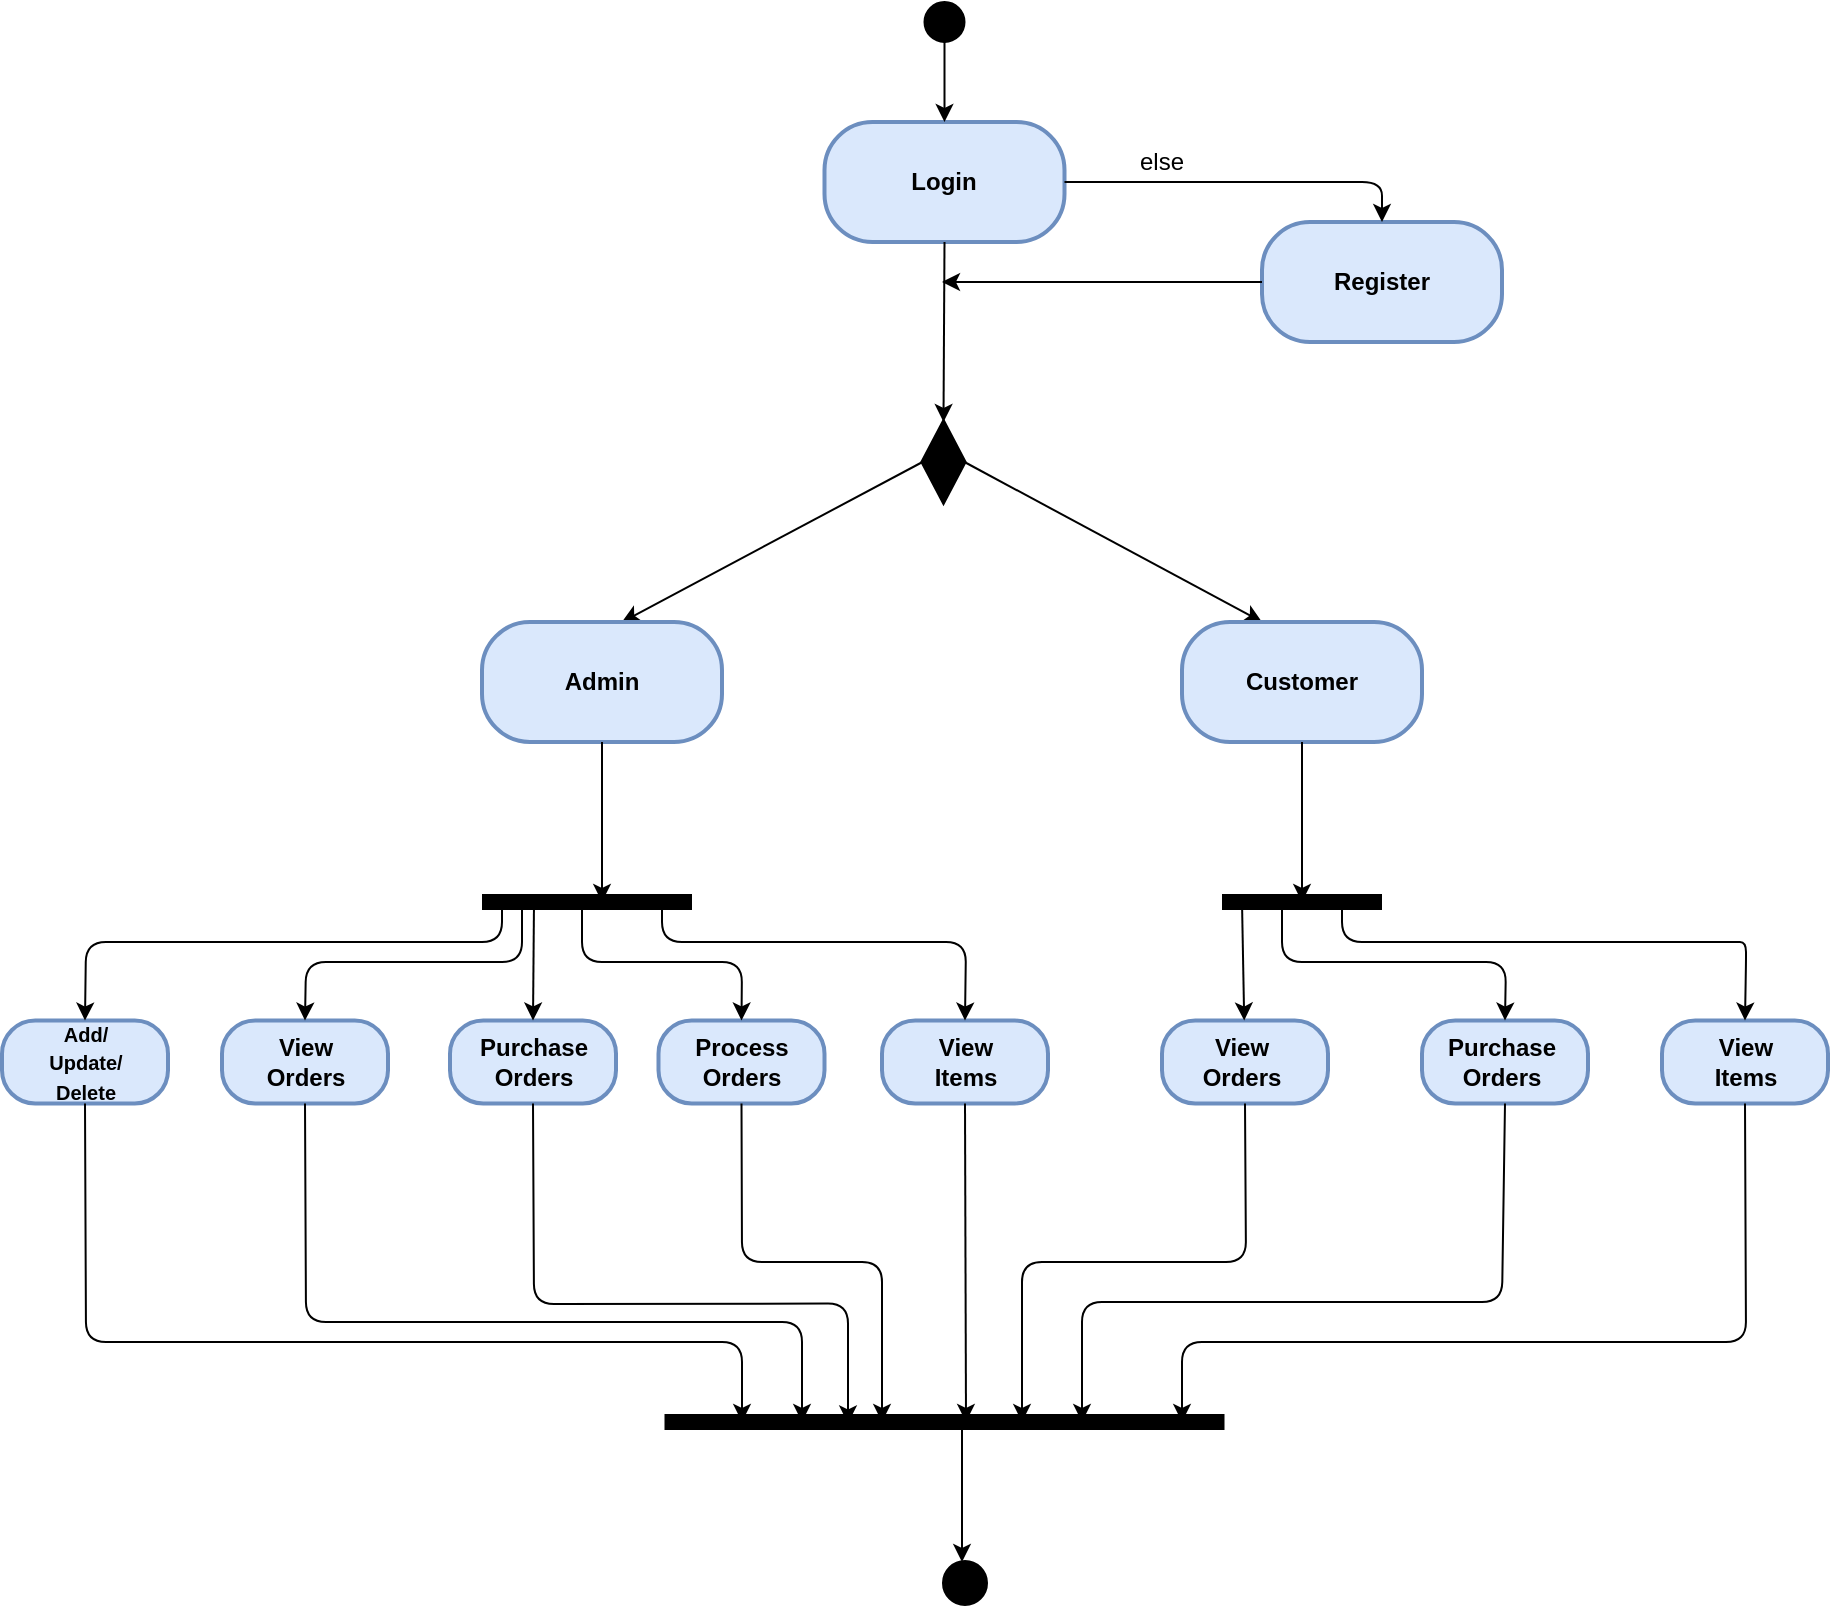 <mxfile version="13.9.9" type="device"><diagram id="vWCzTp0qpPvHWDO7hN1X" name="Page-1"><mxGraphModel dx="1888" dy="599" grid="1" gridSize="10" guides="1" tooltips="1" connect="1" arrows="1" fold="1" page="1" pageScale="1" pageWidth="850" pageHeight="1100" math="0" shadow="0"><root><mxCell id="0"/><mxCell id="1" parent="0"/><mxCell id="RABTp3e9cctp5eaPAsOK-1" value="" style="ellipse;whiteSpace=wrap;html=1;aspect=fixed;fillColor=#000000;" vertex="1" parent="1"><mxGeometry x="351.25" y="90" width="20" height="20" as="geometry"/></mxCell><mxCell id="RABTp3e9cctp5eaPAsOK-2" value="" style="rounded=1;whiteSpace=wrap;html=1;arcSize=40;fillColor=#dae8fc;strokeWidth=2;strokeColor=#6c8ebf;" vertex="1" parent="1"><mxGeometry x="301.25" y="150" width="120" height="60" as="geometry"/></mxCell><mxCell id="RABTp3e9cctp5eaPAsOK-3" value="" style="endArrow=classic;html=1;exitX=0.5;exitY=1;exitDx=0;exitDy=0;entryX=0.5;entryY=0;entryDx=0;entryDy=0;" edge="1" parent="1" source="RABTp3e9cctp5eaPAsOK-1" target="RABTp3e9cctp5eaPAsOK-2"><mxGeometry width="50" height="50" relative="1" as="geometry"><mxPoint x="630" y="240" as="sourcePoint"/><mxPoint x="680" y="190" as="targetPoint"/></mxGeometry></mxCell><mxCell id="RABTp3e9cctp5eaPAsOK-4" value="" style="endArrow=classic;html=1;exitX=0.5;exitY=1;exitDx=0;exitDy=0;entryX=0.5;entryY=0;entryDx=0;entryDy=0;" edge="1" parent="1" source="RABTp3e9cctp5eaPAsOK-2" target="RABTp3e9cctp5eaPAsOK-25"><mxGeometry width="50" height="50" relative="1" as="geometry"><mxPoint x="400" y="340" as="sourcePoint"/><mxPoint x="361.25" y="240" as="targetPoint"/></mxGeometry></mxCell><mxCell id="RABTp3e9cctp5eaPAsOK-6" value="" style="rounded=1;whiteSpace=wrap;html=1;arcSize=40;fillColor=#dae8fc;strokeWidth=2;strokeColor=#6c8ebf;" vertex="1" parent="1"><mxGeometry x="520" y="200" width="120" height="60" as="geometry"/></mxCell><mxCell id="RABTp3e9cctp5eaPAsOK-7" value="" style="endArrow=classic;html=1;exitX=1;exitY=0.5;exitDx=0;exitDy=0;entryX=0.5;entryY=0;entryDx=0;entryDy=0;" edge="1" parent="1" source="RABTp3e9cctp5eaPAsOK-2" target="RABTp3e9cctp5eaPAsOK-6"><mxGeometry width="50" height="50" relative="1" as="geometry"><mxPoint x="520" y="220" as="sourcePoint"/><mxPoint x="570" y="170" as="targetPoint"/><Array as="points"><mxPoint x="580" y="180"/></Array></mxGeometry></mxCell><mxCell id="RABTp3e9cctp5eaPAsOK-20" value="" style="endArrow=classic;html=1;exitX=0;exitY=0.5;exitDx=0;exitDy=0;" edge="1" parent="1" source="RABTp3e9cctp5eaPAsOK-6"><mxGeometry width="50" height="50" relative="1" as="geometry"><mxPoint x="710" y="290" as="sourcePoint"/><mxPoint x="360" y="230" as="targetPoint"/></mxGeometry></mxCell><mxCell id="RABTp3e9cctp5eaPAsOK-21" value="&lt;b&gt;Login&lt;/b&gt;" style="text;html=1;strokeColor=none;fillColor=none;align=center;verticalAlign=middle;whiteSpace=wrap;rounded=0;" vertex="1" parent="1"><mxGeometry x="341" y="170" width="40" height="20" as="geometry"/></mxCell><mxCell id="RABTp3e9cctp5eaPAsOK-22" value="else" style="text;html=1;strokeColor=none;fillColor=none;align=center;verticalAlign=middle;whiteSpace=wrap;rounded=0;" vertex="1" parent="1"><mxGeometry x="450" y="160" width="40" height="20" as="geometry"/></mxCell><mxCell id="RABTp3e9cctp5eaPAsOK-23" value="&lt;b&gt;Register&lt;/b&gt;" style="text;html=1;strokeColor=none;fillColor=none;align=center;verticalAlign=middle;whiteSpace=wrap;rounded=0;" vertex="1" parent="1"><mxGeometry x="560" y="220" width="40" height="20" as="geometry"/></mxCell><mxCell id="RABTp3e9cctp5eaPAsOK-25" value="" style="rhombus;whiteSpace=wrap;html=1;strokeWidth=2;fillColor=#000000;" vertex="1" parent="1"><mxGeometry x="350.25" y="300" width="21" height="40" as="geometry"/></mxCell><mxCell id="RABTp3e9cctp5eaPAsOK-27" value="" style="endArrow=classic;html=1;exitX=0;exitY=0.5;exitDx=0;exitDy=0;" edge="1" parent="1" source="RABTp3e9cctp5eaPAsOK-25"><mxGeometry width="50" height="50" relative="1" as="geometry"><mxPoint x="190" y="420" as="sourcePoint"/><mxPoint x="200" y="400" as="targetPoint"/></mxGeometry></mxCell><mxCell id="RABTp3e9cctp5eaPAsOK-28" value="" style="endArrow=classic;html=1;exitX=1;exitY=0.5;exitDx=0;exitDy=0;" edge="1" parent="1" source="RABTp3e9cctp5eaPAsOK-25"><mxGeometry width="50" height="50" relative="1" as="geometry"><mxPoint x="480" y="470" as="sourcePoint"/><mxPoint x="520" y="400" as="targetPoint"/></mxGeometry></mxCell><mxCell id="RABTp3e9cctp5eaPAsOK-29" value="" style="rounded=1;whiteSpace=wrap;html=1;arcSize=40;fillColor=#dae8fc;strokeWidth=2;strokeColor=#6c8ebf;fontStyle=1" vertex="1" parent="1"><mxGeometry x="130" y="400" width="120" height="60" as="geometry"/></mxCell><mxCell id="RABTp3e9cctp5eaPAsOK-31" value="" style="rounded=1;whiteSpace=wrap;html=1;arcSize=40;fillColor=#dae8fc;strokeWidth=2;strokeColor=#6c8ebf;fontStyle=1" vertex="1" parent="1"><mxGeometry x="480" y="400" width="120" height="60" as="geometry"/></mxCell><mxCell id="RABTp3e9cctp5eaPAsOK-35" value="&lt;b&gt;Admin&lt;/b&gt;" style="text;html=1;strokeColor=none;fillColor=none;align=center;verticalAlign=middle;whiteSpace=wrap;rounded=0;" vertex="1" parent="1"><mxGeometry x="170" y="420" width="40" height="20" as="geometry"/></mxCell><mxCell id="RABTp3e9cctp5eaPAsOK-36" value="&lt;b&gt;Customer&lt;/b&gt;" style="text;html=1;strokeColor=none;fillColor=none;align=center;verticalAlign=middle;whiteSpace=wrap;rounded=0;" vertex="1" parent="1"><mxGeometry x="520" y="420" width="40" height="20" as="geometry"/></mxCell><mxCell id="RABTp3e9cctp5eaPAsOK-37" value="" style="rounded=1;whiteSpace=wrap;html=1;arcSize=40;fillColor=#dae8fc;strokeWidth=2;strokeColor=#6c8ebf;fontStyle=1" vertex="1" parent="1"><mxGeometry x="-110" y="599.25" width="83" height="41.5" as="geometry"/></mxCell><mxCell id="RABTp3e9cctp5eaPAsOK-40" value="" style="endArrow=classic;html=1;exitX=0.5;exitY=1;exitDx=0;exitDy=0;" edge="1" parent="1" source="RABTp3e9cctp5eaPAsOK-29"><mxGeometry width="50" height="50" relative="1" as="geometry"><mxPoint x="300" y="550" as="sourcePoint"/><mxPoint x="190" y="540" as="targetPoint"/></mxGeometry></mxCell><mxCell id="RABTp3e9cctp5eaPAsOK-41" value="" style="endArrow=none;html=1;strokeWidth=8;" edge="1" parent="1"><mxGeometry width="50" height="50" relative="1" as="geometry"><mxPoint x="130" y="540" as="sourcePoint"/><mxPoint x="235" y="540" as="targetPoint"/></mxGeometry></mxCell><mxCell id="RABTp3e9cctp5eaPAsOK-42" value="" style="rounded=1;whiteSpace=wrap;html=1;arcSize=40;fillColor=#dae8fc;strokeWidth=2;strokeColor=#6c8ebf;fontStyle=1" vertex="1" parent="1"><mxGeometry y="599.25" width="83" height="41.5" as="geometry"/></mxCell><mxCell id="RABTp3e9cctp5eaPAsOK-43" value="" style="rounded=1;whiteSpace=wrap;html=1;arcSize=40;fillColor=#dae8fc;strokeWidth=2;strokeColor=#6c8ebf;fontStyle=1" vertex="1" parent="1"><mxGeometry x="114" y="599.25" width="83" height="41.5" as="geometry"/></mxCell><mxCell id="RABTp3e9cctp5eaPAsOK-44" value="" style="rounded=1;whiteSpace=wrap;html=1;arcSize=40;fillColor=#dae8fc;strokeWidth=2;strokeColor=#6c8ebf;fontStyle=1" vertex="1" parent="1"><mxGeometry x="218.25" y="599.25" width="83" height="41.5" as="geometry"/></mxCell><mxCell id="RABTp3e9cctp5eaPAsOK-45" value="" style="rounded=1;whiteSpace=wrap;html=1;arcSize=40;fillColor=#dae8fc;strokeWidth=2;strokeColor=#6c8ebf;fontStyle=1" vertex="1" parent="1"><mxGeometry x="330" y="599.25" width="83" height="41.5" as="geometry"/></mxCell><mxCell id="RABTp3e9cctp5eaPAsOK-46" value="" style="endArrow=classic;html=1;strokeWidth=1;entryX=0.5;entryY=0;entryDx=0;entryDy=0;" edge="1" parent="1" target="RABTp3e9cctp5eaPAsOK-37"><mxGeometry width="50" height="50" relative="1" as="geometry"><mxPoint x="140" y="540" as="sourcePoint"/><mxPoint x="30" y="550" as="targetPoint"/><Array as="points"><mxPoint x="140" y="560"/><mxPoint x="-68" y="560"/></Array></mxGeometry></mxCell><mxCell id="RABTp3e9cctp5eaPAsOK-47" value="" style="endArrow=classic;html=1;strokeWidth=1;entryX=0.5;entryY=0;entryDx=0;entryDy=0;" edge="1" parent="1" target="RABTp3e9cctp5eaPAsOK-42"><mxGeometry width="50" height="50" relative="1" as="geometry"><mxPoint x="150" y="540" as="sourcePoint"/><mxPoint x="200" y="610" as="targetPoint"/><Array as="points"><mxPoint x="150" y="570"/><mxPoint x="42" y="570"/></Array></mxGeometry></mxCell><mxCell id="RABTp3e9cctp5eaPAsOK-48" value="" style="endArrow=classic;html=1;strokeWidth=1;entryX=0.5;entryY=0;entryDx=0;entryDy=0;" edge="1" parent="1" target="RABTp3e9cctp5eaPAsOK-43"><mxGeometry width="50" height="50" relative="1" as="geometry"><mxPoint x="156" y="540" as="sourcePoint"/><mxPoint x="153" y="599" as="targetPoint"/></mxGeometry></mxCell><mxCell id="RABTp3e9cctp5eaPAsOK-49" value="" style="endArrow=classic;html=1;strokeWidth=1;entryX=0.5;entryY=0;entryDx=0;entryDy=0;" edge="1" parent="1" target="RABTp3e9cctp5eaPAsOK-45"><mxGeometry width="50" height="50" relative="1" as="geometry"><mxPoint x="220" y="540" as="sourcePoint"/><mxPoint x="250" y="730" as="targetPoint"/><Array as="points"><mxPoint x="220" y="560"/><mxPoint x="372" y="560"/></Array></mxGeometry></mxCell><mxCell id="RABTp3e9cctp5eaPAsOK-50" value="" style="endArrow=classic;html=1;strokeWidth=1;entryX=0.5;entryY=0;entryDx=0;entryDy=0;" edge="1" parent="1" target="RABTp3e9cctp5eaPAsOK-44"><mxGeometry width="50" height="50" relative="1" as="geometry"><mxPoint x="180" y="540" as="sourcePoint"/><mxPoint x="280" y="730" as="targetPoint"/><Array as="points"><mxPoint x="180" y="570"/><mxPoint x="260" y="570"/></Array></mxGeometry></mxCell><mxCell id="RABTp3e9cctp5eaPAsOK-51" value="" style="rounded=1;whiteSpace=wrap;html=1;arcSize=40;fillColor=#dae8fc;strokeWidth=2;strokeColor=#6c8ebf;fontStyle=1" vertex="1" parent="1"><mxGeometry x="470" y="599.25" width="83" height="41.5" as="geometry"/></mxCell><mxCell id="RABTp3e9cctp5eaPAsOK-52" value="" style="rounded=1;whiteSpace=wrap;html=1;arcSize=40;fillColor=#dae8fc;strokeWidth=2;strokeColor=#6c8ebf;fontStyle=1" vertex="1" parent="1"><mxGeometry x="600" y="599.25" width="83" height="41.5" as="geometry"/></mxCell><mxCell id="RABTp3e9cctp5eaPAsOK-53" value="" style="rounded=1;whiteSpace=wrap;html=1;arcSize=40;fillColor=#dae8fc;strokeWidth=2;strokeColor=#6c8ebf;fontStyle=1" vertex="1" parent="1"><mxGeometry x="720" y="599.25" width="83" height="41.5" as="geometry"/></mxCell><mxCell id="RABTp3e9cctp5eaPAsOK-54" value="" style="endArrow=none;html=1;strokeWidth=8;" edge="1" parent="1"><mxGeometry width="50" height="50" relative="1" as="geometry"><mxPoint x="500" y="540" as="sourcePoint"/><mxPoint x="580" y="540" as="targetPoint"/></mxGeometry></mxCell><mxCell id="RABTp3e9cctp5eaPAsOK-55" value="" style="endArrow=classic;html=1;strokeWidth=1;exitX=0.5;exitY=1;exitDx=0;exitDy=0;" edge="1" parent="1" source="RABTp3e9cctp5eaPAsOK-31"><mxGeometry width="50" height="50" relative="1" as="geometry"><mxPoint x="640" y="520" as="sourcePoint"/><mxPoint x="540" y="540" as="targetPoint"/></mxGeometry></mxCell><mxCell id="RABTp3e9cctp5eaPAsOK-56" value="" style="endArrow=classic;html=1;strokeWidth=1;" edge="1" parent="1" target="RABTp3e9cctp5eaPAsOK-51"><mxGeometry width="50" height="50" relative="1" as="geometry"><mxPoint x="510" y="540" as="sourcePoint"/><mxPoint x="660" y="520" as="targetPoint"/></mxGeometry></mxCell><mxCell id="RABTp3e9cctp5eaPAsOK-57" value="" style="endArrow=classic;html=1;strokeWidth=1;entryX=0.5;entryY=0;entryDx=0;entryDy=0;" edge="1" parent="1" target="RABTp3e9cctp5eaPAsOK-52"><mxGeometry width="50" height="50" relative="1" as="geometry"><mxPoint x="530" y="540" as="sourcePoint"/><mxPoint x="640" y="740" as="targetPoint"/><Array as="points"><mxPoint x="530" y="570"/><mxPoint x="642" y="570"/></Array></mxGeometry></mxCell><mxCell id="RABTp3e9cctp5eaPAsOK-58" value="" style="endArrow=classic;html=1;strokeWidth=1;entryX=0.5;entryY=0;entryDx=0;entryDy=0;" edge="1" parent="1" target="RABTp3e9cctp5eaPAsOK-53"><mxGeometry width="50" height="50" relative="1" as="geometry"><mxPoint x="560" y="540" as="sourcePoint"/><mxPoint x="760" y="550" as="targetPoint"/><Array as="points"><mxPoint x="560" y="560"/><mxPoint x="750" y="560"/><mxPoint x="762" y="560"/><mxPoint x="762" y="570"/></Array></mxGeometry></mxCell><mxCell id="RABTp3e9cctp5eaPAsOK-59" value="&lt;b style=&quot;font-size: 10px&quot;&gt;Add/&lt;br&gt;Update/&lt;br&gt;Delete&lt;/b&gt;" style="text;html=1;strokeColor=none;fillColor=none;align=center;verticalAlign=middle;whiteSpace=wrap;rounded=0;" vertex="1" parent="1"><mxGeometry x="-88" y="610" width="40" height="20" as="geometry"/></mxCell><mxCell id="RABTp3e9cctp5eaPAsOK-60" value="&lt;b&gt;View Orders&lt;/b&gt;" style="text;html=1;strokeColor=none;fillColor=none;align=center;verticalAlign=middle;whiteSpace=wrap;rounded=0;" vertex="1" parent="1"><mxGeometry x="22" y="610" width="40" height="20" as="geometry"/></mxCell><mxCell id="RABTp3e9cctp5eaPAsOK-61" value="&lt;b&gt;Purchase Orders&lt;/b&gt;" style="text;html=1;strokeColor=none;fillColor=none;align=center;verticalAlign=middle;whiteSpace=wrap;rounded=0;" vertex="1" parent="1"><mxGeometry x="135.5" y="610" width="40" height="20" as="geometry"/></mxCell><mxCell id="RABTp3e9cctp5eaPAsOK-62" value="&lt;b&gt;Process Orders&lt;/b&gt;" style="text;html=1;strokeColor=none;fillColor=none;align=center;verticalAlign=middle;whiteSpace=wrap;rounded=0;" vertex="1" parent="1"><mxGeometry x="239.75" y="610" width="40" height="20" as="geometry"/></mxCell><mxCell id="RABTp3e9cctp5eaPAsOK-63" value="&lt;b&gt;View Items&lt;/b&gt;" style="text;html=1;strokeColor=none;fillColor=none;align=center;verticalAlign=middle;whiteSpace=wrap;rounded=0;" vertex="1" parent="1"><mxGeometry x="351.5" y="610" width="40" height="20" as="geometry"/></mxCell><mxCell id="RABTp3e9cctp5eaPAsOK-64" value="&lt;b&gt;View Orders&lt;/b&gt;" style="text;html=1;strokeColor=none;fillColor=none;align=center;verticalAlign=middle;whiteSpace=wrap;rounded=0;" vertex="1" parent="1"><mxGeometry x="490" y="610" width="40" height="20" as="geometry"/></mxCell><mxCell id="RABTp3e9cctp5eaPAsOK-65" value="&lt;b&gt;Purchase Orders&lt;/b&gt;" style="text;html=1;strokeColor=none;fillColor=none;align=center;verticalAlign=middle;whiteSpace=wrap;rounded=0;" vertex="1" parent="1"><mxGeometry x="620" y="610" width="40" height="20" as="geometry"/></mxCell><mxCell id="RABTp3e9cctp5eaPAsOK-66" value="&lt;b&gt;View Items&lt;/b&gt;" style="text;html=1;strokeColor=none;fillColor=none;align=center;verticalAlign=middle;whiteSpace=wrap;rounded=0;" vertex="1" parent="1"><mxGeometry x="741.5" y="610" width="40" height="20" as="geometry"/></mxCell><mxCell id="RABTp3e9cctp5eaPAsOK-67" value="" style="endArrow=none;html=1;strokeWidth=8;" edge="1" parent="1"><mxGeometry width="50" height="50" relative="1" as="geometry"><mxPoint x="221.25" y="800" as="sourcePoint"/><mxPoint x="501.25" y="800" as="targetPoint"/></mxGeometry></mxCell><mxCell id="RABTp3e9cctp5eaPAsOK-68" value="" style="endArrow=classic;html=1;strokeWidth=1;exitX=0.5;exitY=1;exitDx=0;exitDy=0;" edge="1" parent="1" source="RABTp3e9cctp5eaPAsOK-37"><mxGeometry width="50" height="50" relative="1" as="geometry"><mxPoint x="250" y="760" as="sourcePoint"/><mxPoint x="260" y="800" as="targetPoint"/><Array as="points"><mxPoint x="-68" y="760"/><mxPoint x="260" y="760"/></Array></mxGeometry></mxCell><mxCell id="RABTp3e9cctp5eaPAsOK-69" value="" style="endArrow=classic;html=1;strokeWidth=1;exitX=0.5;exitY=1;exitDx=0;exitDy=0;" edge="1" parent="1" source="RABTp3e9cctp5eaPAsOK-42"><mxGeometry width="50" height="50" relative="1" as="geometry"><mxPoint x="180" y="750" as="sourcePoint"/><mxPoint x="290" y="800" as="targetPoint"/><Array as="points"><mxPoint x="42" y="750"/><mxPoint x="290" y="750"/></Array></mxGeometry></mxCell><mxCell id="RABTp3e9cctp5eaPAsOK-70" value="" style="endArrow=classic;html=1;strokeWidth=1;exitX=0.5;exitY=1;exitDx=0;exitDy=0;" edge="1" parent="1" source="RABTp3e9cctp5eaPAsOK-43"><mxGeometry width="50" height="50" relative="1" as="geometry"><mxPoint x="120" y="640.75" as="sourcePoint"/><mxPoint x="313" y="800.75" as="targetPoint"/><Array as="points"><mxPoint x="156" y="741"/><mxPoint x="313" y="740.75"/></Array></mxGeometry></mxCell><mxCell id="RABTp3e9cctp5eaPAsOK-71" value="" style="endArrow=classic;html=1;strokeWidth=1;exitX=0.5;exitY=1;exitDx=0;exitDy=0;" edge="1" parent="1" source="RABTp3e9cctp5eaPAsOK-44"><mxGeometry width="50" height="50" relative="1" as="geometry"><mxPoint x="460" y="760" as="sourcePoint"/><mxPoint x="330" y="800" as="targetPoint"/><Array as="points"><mxPoint x="260" y="720"/><mxPoint x="330" y="720"/></Array></mxGeometry></mxCell><mxCell id="RABTp3e9cctp5eaPAsOK-72" value="" style="endArrow=classic;html=1;strokeWidth=1;exitX=0.5;exitY=1;exitDx=0;exitDy=0;" edge="1" parent="1" source="RABTp3e9cctp5eaPAsOK-45"><mxGeometry width="50" height="50" relative="1" as="geometry"><mxPoint x="350" y="750" as="sourcePoint"/><mxPoint x="372" y="800" as="targetPoint"/></mxGeometry></mxCell><mxCell id="RABTp3e9cctp5eaPAsOK-73" value="" style="endArrow=classic;html=1;strokeWidth=1;exitX=0.5;exitY=1;exitDx=0;exitDy=0;" edge="1" parent="1" source="RABTp3e9cctp5eaPAsOK-51"><mxGeometry width="50" height="50" relative="1" as="geometry"><mxPoint x="680" y="770" as="sourcePoint"/><mxPoint x="400" y="800" as="targetPoint"/><Array as="points"><mxPoint x="512" y="720"/><mxPoint x="400" y="720"/></Array></mxGeometry></mxCell><mxCell id="RABTp3e9cctp5eaPAsOK-74" value="" style="endArrow=classic;html=1;strokeWidth=1;exitX=0.5;exitY=1;exitDx=0;exitDy=0;" edge="1" parent="1" source="RABTp3e9cctp5eaPAsOK-52"><mxGeometry width="50" height="50" relative="1" as="geometry"><mxPoint x="630" y="740" as="sourcePoint"/><mxPoint x="430" y="800" as="targetPoint"/><Array as="points"><mxPoint x="640" y="740"/><mxPoint x="430" y="740"/></Array></mxGeometry></mxCell><mxCell id="RABTp3e9cctp5eaPAsOK-75" value="" style="endArrow=classic;html=1;strokeWidth=1;exitX=0.5;exitY=1;exitDx=0;exitDy=0;" edge="1" parent="1" source="RABTp3e9cctp5eaPAsOK-53"><mxGeometry width="50" height="50" relative="1" as="geometry"><mxPoint x="730" y="780" as="sourcePoint"/><mxPoint x="480" y="800" as="targetPoint"/><Array as="points"><mxPoint x="762" y="760"/><mxPoint x="480" y="760"/></Array></mxGeometry></mxCell><mxCell id="RABTp3e9cctp5eaPAsOK-76" value="" style="endArrow=classic;html=1;strokeWidth=1;" edge="1" parent="1"><mxGeometry width="50" height="50" relative="1" as="geometry"><mxPoint x="370" y="800" as="sourcePoint"/><mxPoint x="370" y="870" as="targetPoint"/></mxGeometry></mxCell><mxCell id="RABTp3e9cctp5eaPAsOK-77" value="" style="ellipse;whiteSpace=wrap;html=1;aspect=fixed;strokeWidth=2;fillColor=#000000;" vertex="1" parent="1"><mxGeometry x="361" y="870" width="21" height="21" as="geometry"/></mxCell></root></mxGraphModel></diagram></mxfile>